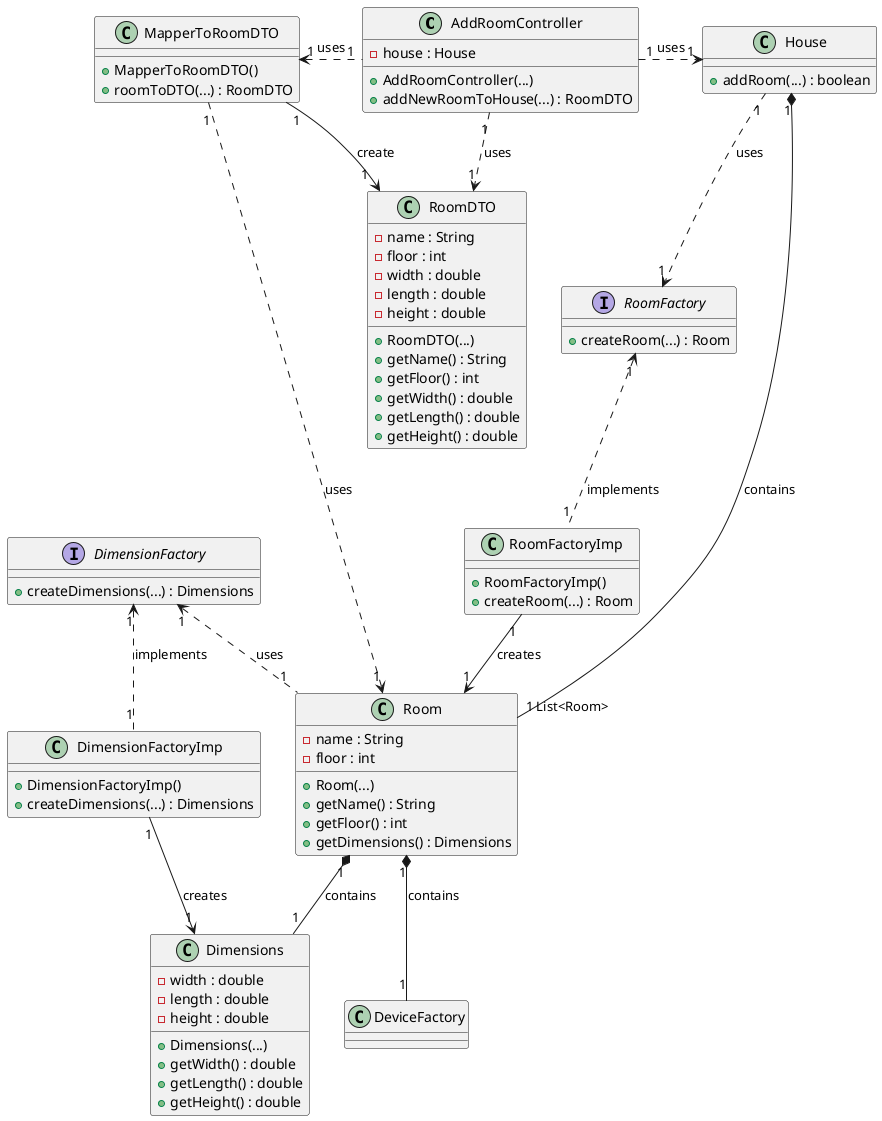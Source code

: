 @startuml
class AddRoomController {
  - house : House
  + AddRoomController(...)
  + addNewRoomToHouse(...) : RoomDTO
}

class MapperToRoomDTO {
  + MapperToRoomDTO()
  + roomToDTO(...) : RoomDTO
}

class RoomFactoryImp {
  + RoomFactoryImp()
  + createRoom(...) : Room
}

class DimensionFactoryImp {
  + DimensionFactoryImp()
  + createDimensions(...) : Dimensions
}

interface RoomFactory {
  + createRoom(...) : Room
}
interface DimensionFactory {
  + createDimensions(...) : Dimensions
}



class House {
  + addRoom(...) : boolean
}

class Room {
  - name : String
  - floor : int
  + Room(...)
  + getName() : String
  + getFloor() : int
  + getDimensions() : Dimensions
}

class Dimensions {
  - width : double
  - length : double
  - height : double

  + Dimensions(...)
  + getWidth() : double
  + getLength() : double
  + getHeight() : double
}

class RoomDTO {
  - name : String
  - floor : int
  - width : double
  - length : double
  - height : double

  + RoomDTO(...)
  + getName() : String
  + getFloor() : int
  + getWidth() : double
  + getLength() : double
  + getHeight() : double
}

AddRoomController "1" .left.> "1" MapperToRoomDTO : uses
MapperToRoomDTO "1" --> "1  " RoomDTO : create
MapperToRoomDTO "1" ..> "1" Room : uses
RoomFactory "1" <.. "1" RoomFactoryImp : implements
Room "1" *-- "1" Dimensions : contains
Room "1" *-- "1" DeviceFactory: contains
RoomFactoryImp "1" --> "1" Room : creates

House "1" *--"1 List<Room>" Room : contains
AddRoomController "1" .right.> "1" House : uses
AddRoomController "1" ..> "1" RoomDTO : uses
Room "1".left.>"1" DimensionFactory : uses
DimensionFactory "1" <.. "1" DimensionFactoryImp : implements
DimensionFactoryImp "1" --> "1" Dimensions : creates
House "1"..>"1" RoomFactory : uses


@enduml
